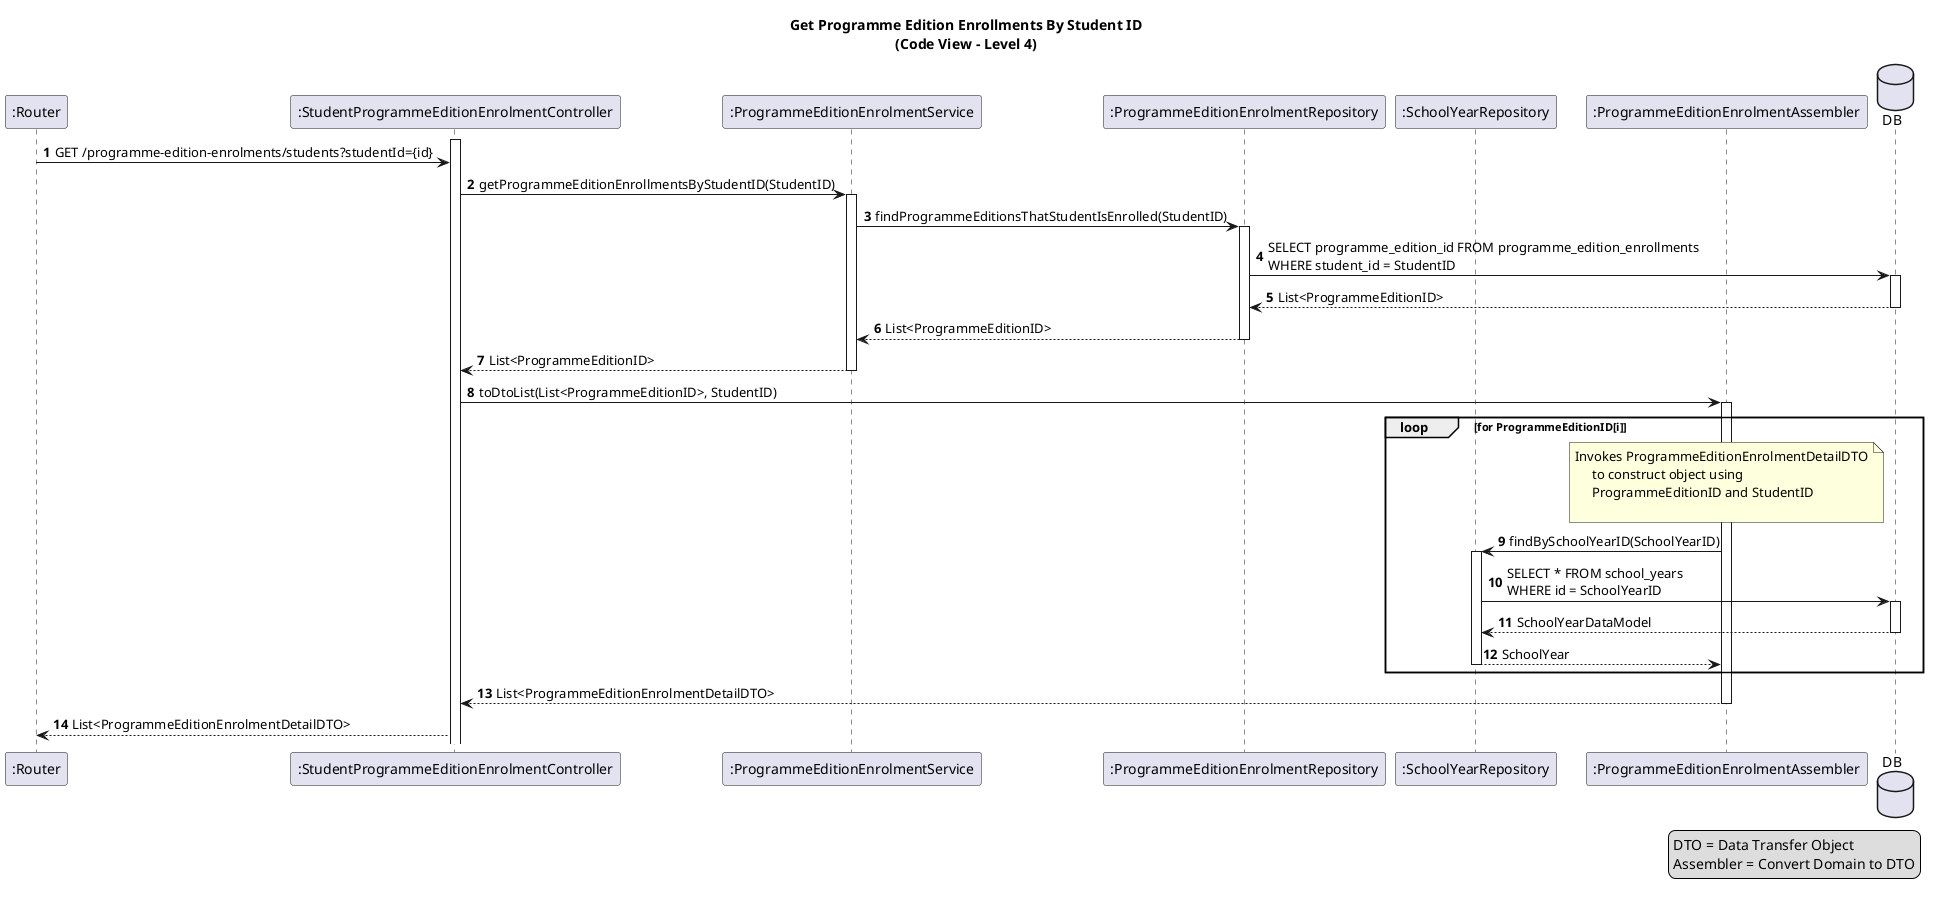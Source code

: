 @startuml
title: Get Programme Edition Enrollments By Student ID\n(Code View - Level 4)

autonumber

participant ":Router" as router
participant ":StudentProgrammeEditionEnrolmentController" as peeCtrl
activate peeCtrl
participant ":ProgrammeEditionEnrolmentService" as peeService
participant ":ProgrammeEditionEnrolmentRepository" as peeRepo
participant ":SchoolYearRepository" as syRepo
participant ":ProgrammeEditionEnrolmentAssembler" as peeAssembler
database DB

router -> peeCtrl: GET /programme-edition-enrolments/students?studentId={id}
peeCtrl -> peeService ++: getProgrammeEditionEnrollmentsByStudentID(StudentID)
peeService -> peeRepo ++: findProgrammeEditionsThatStudentIsEnrolled(StudentID)
peeRepo -> DB ++: SELECT programme_edition_id FROM programme_edition_enrollments\nWHERE student_id = StudentID
DB --> peeRepo --: List<ProgrammeEditionID>

peeRepo --> peeService --: List<ProgrammeEditionID>
peeService --> peeCtrl --: List<ProgrammeEditionID>

peeCtrl -> peeAssembler ++: toDtoList(List<ProgrammeEditionID>, StudentID)

loop for ProgrammeEditionID[i]
    note over of peeAssembler
        Invokes ProgrammeEditionEnrolmentDetailDTO
             to construct object using
             ProgrammeEditionID and StudentID
            
    end note
    
    peeAssembler -> syRepo ++: findBySchoolYearID(SchoolYearID)
    syRepo -> DB ++: SELECT * FROM school_years\nWHERE id = SchoolYearID
    DB --> syRepo --: SchoolYearDataModel
    syRepo --> peeAssembler --: SchoolYear
end
peeAssembler --> peeCtrl --: List<ProgrammeEditionEnrolmentDetailDTO>
peeCtrl --> router: List<ProgrammeEditionEnrolmentDetailDTO>

legend right
  DTO = Data Transfer Object
  Assembler = Convert Domain to DTO
end legend

@enduml 